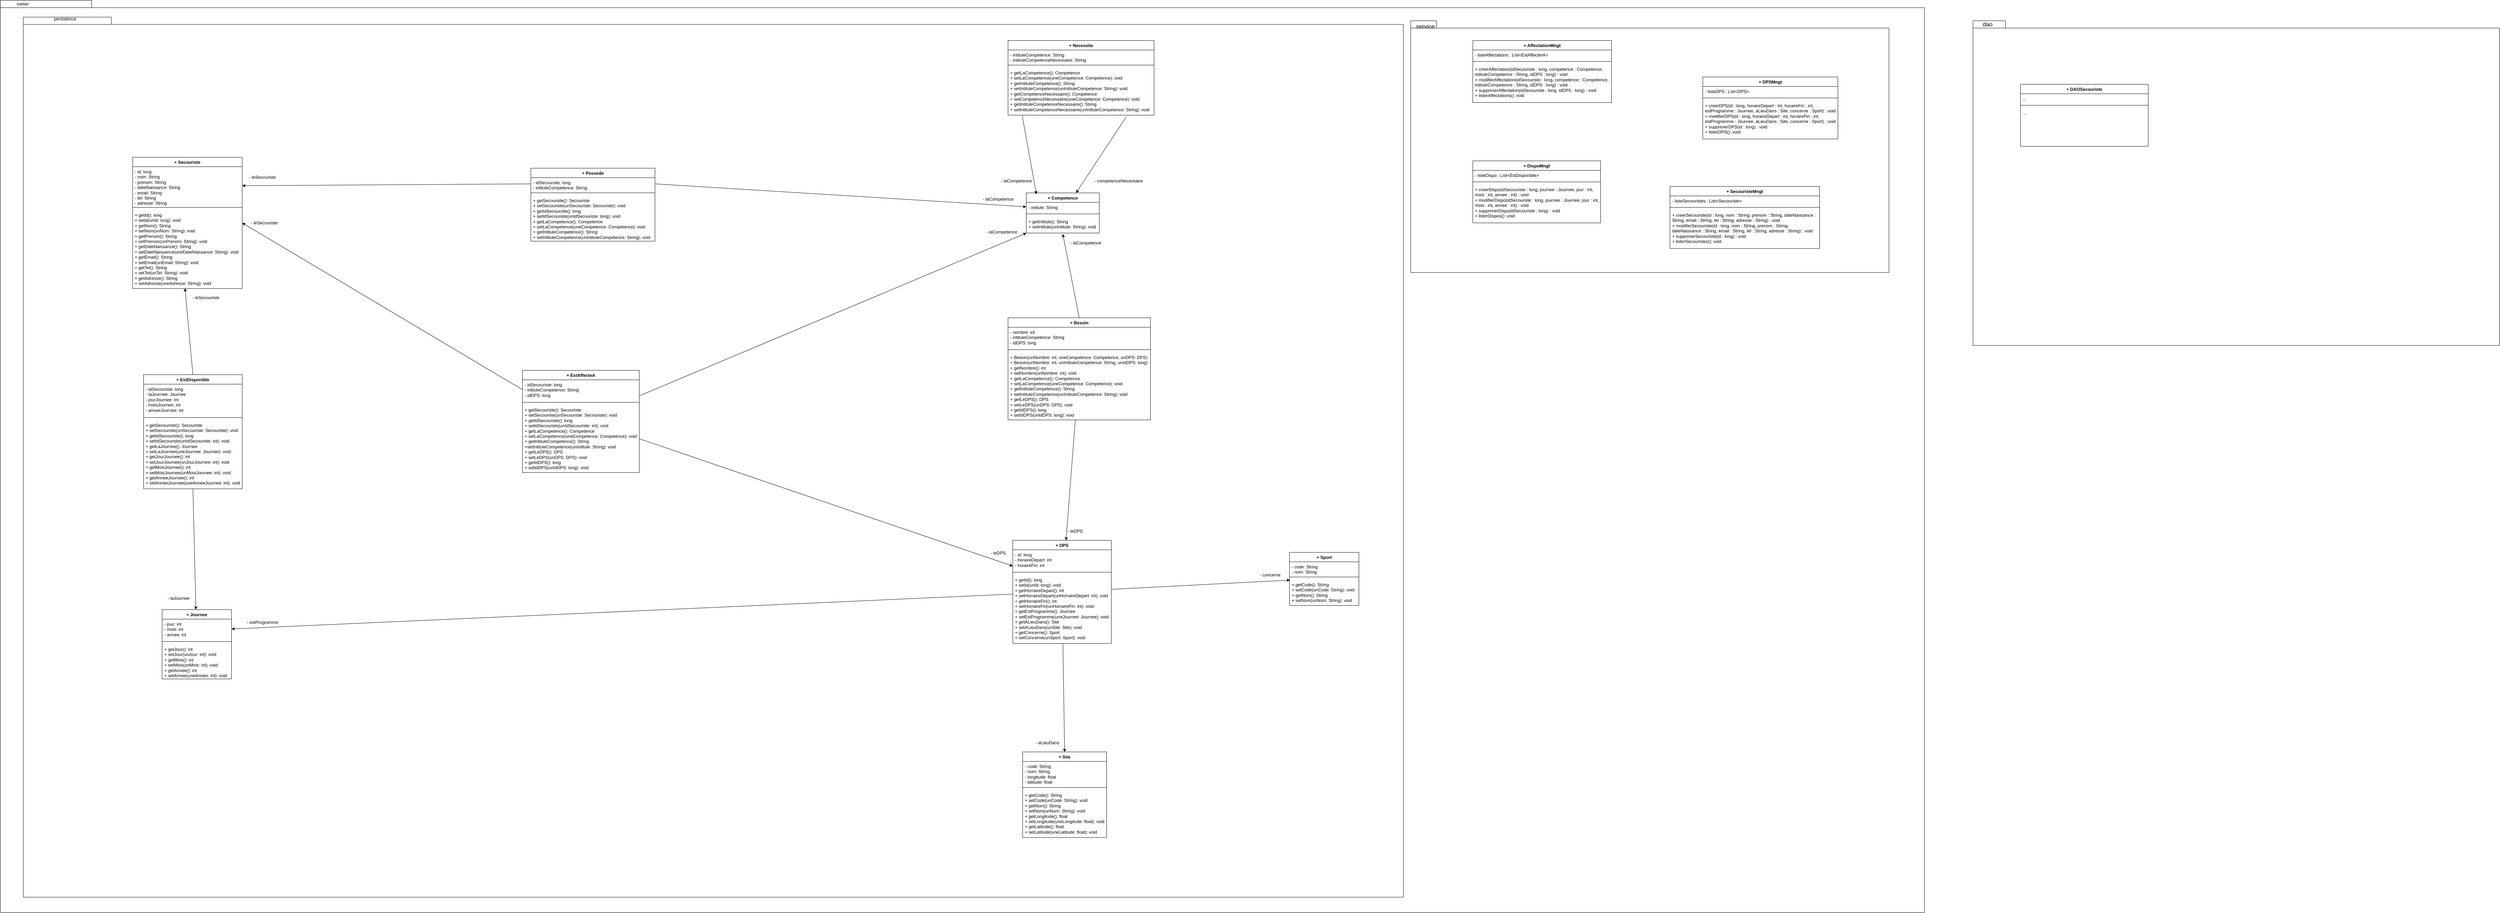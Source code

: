 <mxfile>
    <diagram id="C5RBs43oDa-KdzZeNtuy" name="Page-1">
        <mxGraphModel dx="1279" dy="362" grid="1" gridSize="10" guides="1" tooltips="1" connect="1" arrows="1" fold="1" page="1" pageScale="1" pageWidth="827" pageHeight="1169" math="0" shadow="0">
            <root>
                <mxCell id="WIyWlLk6GJQsqaUBKTNV-0"/>
                <mxCell id="WIyWlLk6GJQsqaUBKTNV-1" parent="WIyWlLk6GJQsqaUBKTNV-0"/>
                <mxCell id="ft2vWSQbbDp8k2CjRcFA-7" value="" style="group" parent="WIyWlLk6GJQsqaUBKTNV-1" vertex="1" connectable="0">
                    <mxGeometry x="-413" y="170" width="6013" height="2500" as="geometry"/>
                </mxCell>
                <mxCell id="ft2vWSQbbDp8k2CjRcFA-8" value="" style="shape=folder;fontStyle=1;spacingTop=10;tabWidth=250;tabHeight=20;tabPosition=left;html=1;whiteSpace=wrap;" parent="ft2vWSQbbDp8k2CjRcFA-7" vertex="1">
                    <mxGeometry width="5270" height="2500" as="geometry"/>
                </mxCell>
                <mxCell id="ft2vWSQbbDp8k2CjRcFA-9" value="metier" style="text;html=1;align=center;verticalAlign=middle;whiteSpace=wrap;rounded=0;" parent="ft2vWSQbbDp8k2CjRcFA-7" vertex="1">
                    <mxGeometry x="1.648" y="3.995" width="119.278" height="11.194" as="geometry"/>
                </mxCell>
                <mxCell id="ft2vWSQbbDp8k2CjRcFA-13" value="" style="group" parent="ft2vWSQbbDp8k2CjRcFA-7" vertex="1" connectable="0">
                    <mxGeometry x="62.778" y="55.872" width="5560.848" height="2402.235" as="geometry"/>
                </mxCell>
                <mxCell id="ft2vWSQbbDp8k2CjRcFA-11" value="" style="shape=folder;fontStyle=1;spacingTop=10;tabWidth=70;tabHeight=20;tabPosition=left;html=1;whiteSpace=wrap;" parent="ft2vWSQbbDp8k2CjRcFA-13" vertex="1">
                    <mxGeometry y="-10" width="3780" height="2412.23" as="geometry"/>
                </mxCell>
                <mxCell id="ft2vWSQbbDp8k2CjRcFA-14" value="+ Sport" style="swimlane;fontStyle=1;align=center;verticalAlign=top;childLayout=stackLayout;horizontal=1;startSize=26;horizontalStack=0;resizeParent=1;resizeParentMax=0;resizeLast=0;collapsible=1;marginBottom=0;whiteSpace=wrap;html=1;" parent="ft2vWSQbbDp8k2CjRcFA-13" vertex="1">
                    <mxGeometry x="3468.219" y="1457.131" width="190" height="145.495" as="geometry">
                        <mxRectangle x="4737.219" y="1374.131" width="313.889" height="55.97" as="alternateBounds"/>
                    </mxGeometry>
                </mxCell>
                <mxCell id="ft2vWSQbbDp8k2CjRcFA-15" value="- code: String&lt;div&gt;- nom: String&lt;/div&gt;" style="text;strokeColor=none;fillColor=none;align=left;verticalAlign=top;spacingLeft=4;spacingRight=4;overflow=hidden;rotatable=0;points=[[0,0.5],[1,0.5]];portConstraint=eastwest;whiteSpace=wrap;html=1;" parent="ft2vWSQbbDp8k2CjRcFA-14" vertex="1">
                    <mxGeometry y="26" width="190" height="34" as="geometry"/>
                </mxCell>
                <mxCell id="ft2vWSQbbDp8k2CjRcFA-16" value="" style="line;strokeWidth=1;fillColor=none;align=left;verticalAlign=middle;spacingTop=-1;spacingLeft=3;spacingRight=3;rotatable=0;labelPosition=right;points=[];portConstraint=eastwest;strokeColor=inherit;" parent="ft2vWSQbbDp8k2CjRcFA-14" vertex="1">
                    <mxGeometry y="60" width="190" height="14.925" as="geometry"/>
                </mxCell>
                <mxCell id="ft2vWSQbbDp8k2CjRcFA-17" value="+ getCode(): String&lt;div&gt;+ setCode(unCode: String): void&lt;/div&gt;&lt;div&gt;+ getNom(): String&lt;div&gt;+ setNom(unNom: String): void&lt;/div&gt;&lt;/div&gt;" style="text;strokeColor=none;fillColor=none;align=left;verticalAlign=top;spacingLeft=4;spacingRight=4;overflow=hidden;rotatable=0;points=[[0,0.5],[1,0.5]];portConstraint=eastwest;whiteSpace=wrap;html=1;" parent="ft2vWSQbbDp8k2CjRcFA-14" vertex="1">
                    <mxGeometry y="74.925" width="190" height="70.57" as="geometry"/>
                </mxCell>
                <mxCell id="Akj_Q5KGUya6kEIMWcKO-7" style="rounded=0;orthogonalLoop=1;jettySize=auto;html=1;" parent="ft2vWSQbbDp8k2CjRcFA-13" source="WQMvDcrjrdcJwykN7Dnw-6" target="WQMvDcrjrdcJwykN7Dnw-14" edge="1">
                    <mxGeometry relative="1" as="geometry"/>
                </mxCell>
                <mxCell id="WQMvDcrjrdcJwykN7Dnw-6" value="+ Besoin" style="swimlane;fontStyle=1;align=center;verticalAlign=top;childLayout=stackLayout;horizontal=1;startSize=26;horizontalStack=0;resizeParent=1;resizeParentMax=0;resizeLast=0;collapsible=1;marginBottom=0;whiteSpace=wrap;html=1;" parent="ft2vWSQbbDp8k2CjRcFA-13" vertex="1">
                    <mxGeometry x="2697.22" y="814.13" width="390" height="279.995" as="geometry">
                        <mxRectangle x="3637.222" y="804.131" width="282.5" height="55.97" as="alternateBounds"/>
                    </mxGeometry>
                </mxCell>
                <mxCell id="WQMvDcrjrdcJwykN7Dnw-7" value="- nombre: int&lt;div&gt;&lt;span style=&quot;background-color: transparent;&quot;&gt;- intituleCompetence: String&lt;/span&gt;&lt;/div&gt;&lt;div&gt;&lt;span style=&quot;background-color: transparent;&quot;&gt;- idDPS: long&lt;/span&gt;&lt;/div&gt;" style="text;strokeColor=none;fillColor=none;align=left;verticalAlign=top;spacingLeft=4;spacingRight=4;overflow=hidden;rotatable=0;points=[[0,0.5],[1,0.5]];portConstraint=eastwest;whiteSpace=wrap;html=1;" parent="WQMvDcrjrdcJwykN7Dnw-6" vertex="1">
                    <mxGeometry y="26" width="390" height="54" as="geometry"/>
                </mxCell>
                <mxCell id="WQMvDcrjrdcJwykN7Dnw-8" value="" style="line;strokeWidth=1;fillColor=none;align=left;verticalAlign=middle;spacingTop=-1;spacingLeft=3;spacingRight=3;rotatable=0;labelPosition=right;points=[];portConstraint=eastwest;strokeColor=inherit;" parent="WQMvDcrjrdcJwykN7Dnw-6" vertex="1">
                    <mxGeometry y="80" width="390" height="14.925" as="geometry"/>
                </mxCell>
                <mxCell id="WQMvDcrjrdcJwykN7Dnw-9" value="&lt;div&gt;+ Besoin(unNombre: int, uneCompetence: Competence, unDPS: DPS)&lt;/div&gt;&lt;div&gt;+ Besoin(unNombre: int, unIntituleCompetence: String, unIdDPS: long)&lt;/div&gt;+ getNombre(): int&lt;div&gt;+ setNombre(unNombre: int): void&lt;/div&gt;&lt;div&gt;+ getLaCompetence(): Competence&lt;/div&gt;&lt;div&gt;+ setLaCompetence(uneCompetence: Competence): void&lt;/div&gt;&lt;div&gt;+ getIntituleCompetence(): String&lt;/div&gt;&lt;div&gt;+ setIntituleCompetence(&lt;span style=&quot;background-color: transparent; color: light-dark(rgb(0, 0, 0), rgb(255, 255, 255));&quot;&gt;unIntituleCompetence: String&lt;/span&gt;&lt;span style=&quot;background-color: transparent; color: light-dark(rgb(0, 0, 0), rgb(255, 255, 255));&quot;&gt;): void&lt;/span&gt;&lt;/div&gt;&lt;div&gt;+ getLeDPS(): DPS&lt;/div&gt;&lt;div&gt;+ setLeDPS(unDPS: DPS): void&amp;nbsp;&lt;/div&gt;&lt;div&gt;+ getIdDPS(): long&lt;/div&gt;&lt;div&gt;+ setIdDPS(unIdDPS: long): void&lt;/div&gt;" style="text;strokeColor=none;fillColor=none;align=left;verticalAlign=top;spacingLeft=4;spacingRight=4;overflow=hidden;rotatable=0;points=[[0,0.5],[1,0.5]];portConstraint=eastwest;whiteSpace=wrap;html=1;" parent="WQMvDcrjrdcJwykN7Dnw-6" vertex="1">
                    <mxGeometry y="94.925" width="390" height="185.07" as="geometry"/>
                </mxCell>
                <mxCell id="ft2vWSQbbDp8k2CjRcFA-18" value="+ Site" style="swimlane;fontStyle=1;align=center;verticalAlign=top;childLayout=stackLayout;horizontal=1;startSize=26;horizontalStack=0;resizeParent=1;resizeParentMax=0;resizeLast=0;collapsible=1;marginBottom=0;whiteSpace=wrap;html=1;" parent="ft2vWSQbbDp8k2CjRcFA-13" vertex="1">
                    <mxGeometry x="2737.226" y="2004.126" width="230" height="234.615" as="geometry">
                        <mxRectangle x="940" y="1399.992" width="100" height="40.075" as="alternateBounds"/>
                    </mxGeometry>
                </mxCell>
                <mxCell id="ft2vWSQbbDp8k2CjRcFA-19" value="- code: String&lt;div&gt;- nom: String&lt;/div&gt;&lt;div&gt;- longitude: float&lt;/div&gt;&lt;div&gt;- latitude: float&lt;/div&gt;" style="text;strokeColor=none;fillColor=none;align=left;verticalAlign=top;spacingLeft=4;spacingRight=4;overflow=hidden;rotatable=0;points=[[0,0.5],[1,0.5]];portConstraint=eastwest;whiteSpace=wrap;html=1;" parent="ft2vWSQbbDp8k2CjRcFA-18" vertex="1">
                    <mxGeometry y="26" width="230" height="64" as="geometry"/>
                </mxCell>
                <mxCell id="ft2vWSQbbDp8k2CjRcFA-20" value="" style="line;strokeWidth=1;fillColor=none;align=left;verticalAlign=middle;spacingTop=-1;spacingLeft=3;spacingRight=3;rotatable=0;labelPosition=right;points=[];portConstraint=eastwest;strokeColor=inherit;" parent="ft2vWSQbbDp8k2CjRcFA-18" vertex="1">
                    <mxGeometry y="90" width="230" height="14.925" as="geometry"/>
                </mxCell>
                <mxCell id="ft2vWSQbbDp8k2CjRcFA-21" value="+ getCode(): String&lt;div&gt;+ setCode(unCode: String): void&lt;/div&gt;&lt;div&gt;+ getNom(): String&lt;div&gt;+ setNom(unNom: String): void&lt;/div&gt;&lt;div&gt;+ getLongitude(): float&lt;div&gt;+ setLongitude(uneLongitude: float): void&lt;/div&gt;&lt;div&gt;+ getLatitude(): float&lt;div&gt;+ setLatitude(uneLatitude: float): void&lt;/div&gt;&lt;/div&gt;&lt;/div&gt;&lt;/div&gt;" style="text;strokeColor=none;fillColor=none;align=left;verticalAlign=top;spacingLeft=4;spacingRight=4;overflow=hidden;rotatable=0;points=[[0,0.5],[1,0.5]];portConstraint=eastwest;whiteSpace=wrap;html=1;" parent="ft2vWSQbbDp8k2CjRcFA-18" vertex="1">
                    <mxGeometry y="104.925" width="230" height="129.69" as="geometry"/>
                </mxCell>
                <mxCell id="WQMvDcrjrdcJwykN7Dnw-10" value="+ Competence" style="swimlane;fontStyle=1;align=center;verticalAlign=top;childLayout=stackLayout;horizontal=1;startSize=26;horizontalStack=0;resizeParent=1;resizeParentMax=0;resizeLast=0;collapsible=1;marginBottom=0;whiteSpace=wrap;html=1;" parent="ft2vWSQbbDp8k2CjRcFA-13" vertex="1">
                    <mxGeometry x="2747.22" y="471.94" width="200" height="109.995" as="geometry">
                        <mxRectangle x="2236" y="265.36" width="191.111" height="55.97" as="alternateBounds"/>
                    </mxGeometry>
                </mxCell>
                <mxCell id="WQMvDcrjrdcJwykN7Dnw-11" value="- intitule: String" style="text;strokeColor=none;fillColor=none;align=left;verticalAlign=top;spacingLeft=4;spacingRight=4;overflow=hidden;rotatable=0;points=[[0,0.5],[1,0.5]];portConstraint=eastwest;whiteSpace=wrap;html=1;" parent="WQMvDcrjrdcJwykN7Dnw-10" vertex="1">
                    <mxGeometry y="26" width="200" height="24" as="geometry"/>
                </mxCell>
                <mxCell id="WQMvDcrjrdcJwykN7Dnw-12" value="" style="line;strokeWidth=1;fillColor=none;align=left;verticalAlign=middle;spacingTop=-1;spacingLeft=3;spacingRight=3;rotatable=0;labelPosition=right;points=[];portConstraint=eastwest;strokeColor=inherit;" parent="WQMvDcrjrdcJwykN7Dnw-10" vertex="1">
                    <mxGeometry y="50" width="200" height="14.925" as="geometry"/>
                </mxCell>
                <mxCell id="WQMvDcrjrdcJwykN7Dnw-13" value="&lt;div&gt;&lt;div&gt;+ getIntitule(): String&lt;/div&gt;&lt;/div&gt;&lt;div&gt;+ setIntitule(unIntitule: String): void&lt;/div&gt;" style="text;strokeColor=none;fillColor=none;align=left;verticalAlign=top;spacingLeft=4;spacingRight=4;overflow=hidden;rotatable=0;points=[[0,0.5],[1,0.5]];portConstraint=eastwest;whiteSpace=wrap;html=1;" parent="WQMvDcrjrdcJwykN7Dnw-10" vertex="1">
                    <mxGeometry y="64.925" width="200" height="45.07" as="geometry"/>
                </mxCell>
                <mxCell id="ft2vWSQbbDp8k2CjRcFA-22" value="+ Secouriste" style="swimlane;fontStyle=1;align=center;verticalAlign=top;childLayout=stackLayout;horizontal=1;startSize=26;horizontalStack=0;resizeParent=1;resizeParentMax=0;resizeLast=0;collapsible=1;marginBottom=0;whiteSpace=wrap;html=1;" parent="ft2vWSQbbDp8k2CjRcFA-13" vertex="1">
                    <mxGeometry x="299.582" y="374.13" width="300" height="359.995" as="geometry">
                        <mxRectangle x="50" y="60" width="100" height="30" as="alternateBounds"/>
                    </mxGeometry>
                </mxCell>
                <mxCell id="ft2vWSQbbDp8k2CjRcFA-23" value="- id: long&lt;div&gt;- nom: String&lt;/div&gt;&lt;div&gt;- prenom: String&lt;/div&gt;&lt;div&gt;- dateNaissance: String&lt;/div&gt;&lt;div&gt;- email: String&lt;/div&gt;&lt;div&gt;- tel: String&lt;/div&gt;&lt;div&gt;- adresse: String&lt;/div&gt;" style="text;strokeColor=none;fillColor=none;align=left;verticalAlign=top;spacingLeft=4;spacingRight=4;overflow=hidden;rotatable=0;points=[[0,0.5],[1,0.5]];portConstraint=eastwest;whiteSpace=wrap;html=1;" parent="ft2vWSQbbDp8k2CjRcFA-22" vertex="1">
                    <mxGeometry y="26" width="300" height="104" as="geometry"/>
                </mxCell>
                <mxCell id="ft2vWSQbbDp8k2CjRcFA-24" value="" style="line;strokeWidth=1;fillColor=none;align=left;verticalAlign=middle;spacingTop=-1;spacingLeft=3;spacingRight=3;rotatable=0;labelPosition=right;points=[];portConstraint=eastwest;strokeColor=inherit;" parent="ft2vWSQbbDp8k2CjRcFA-22" vertex="1">
                    <mxGeometry y="130" width="300" height="14.925" as="geometry"/>
                </mxCell>
                <mxCell id="ft2vWSQbbDp8k2CjRcFA-25" value="+ getId(): long&lt;div&gt;+ setId(unId: long): void&lt;/div&gt;&lt;div&gt;+ getNom(): String&lt;div&gt;+ setNom(unNom: String): void&lt;/div&gt;&lt;/div&gt;&lt;div&gt;+ getPrenom(): String&lt;div&gt;+ setPrenom(unPrenom: String): void&lt;/div&gt;&lt;/div&gt;&lt;div&gt;+ getDateNaissance(): String&lt;div&gt;+ setDateNaissance(uneDateNaissance: String): void&lt;/div&gt;&lt;/div&gt;&lt;div&gt;+ getEmail(): String&lt;div&gt;+ setEmail(unEmail: String): void&lt;/div&gt;&lt;/div&gt;&lt;div&gt;+ getTel(): String&lt;div&gt;+ setTel(unTel: String): void&lt;/div&gt;&lt;/div&gt;&lt;div&gt;+ getAdresse(): String&lt;div&gt;+ setAdresse(uneAdresse: String): void&lt;/div&gt;&lt;/div&gt;" style="text;strokeColor=none;fillColor=none;align=left;verticalAlign=top;spacingLeft=4;spacingRight=4;overflow=hidden;rotatable=0;points=[[0,0.5],[1,0.5]];portConstraint=eastwest;whiteSpace=wrap;html=1;" parent="ft2vWSQbbDp8k2CjRcFA-22" vertex="1">
                    <mxGeometry y="144.925" width="300" height="215.07" as="geometry"/>
                </mxCell>
                <mxCell id="Akj_Q5KGUya6kEIMWcKO-8" style="rounded=0;orthogonalLoop=1;jettySize=auto;html=1;entryX=0.5;entryY=0;entryDx=0;entryDy=0;" parent="ft2vWSQbbDp8k2CjRcFA-13" source="WQMvDcrjrdcJwykN7Dnw-14" target="ft2vWSQbbDp8k2CjRcFA-18" edge="1">
                    <mxGeometry relative="1" as="geometry"/>
                </mxCell>
                <mxCell id="Akj_Q5KGUya6kEIMWcKO-10" style="rounded=0;orthogonalLoop=1;jettySize=auto;html=1;entryX=1;entryY=0.5;entryDx=0;entryDy=0;" parent="ft2vWSQbbDp8k2CjRcFA-13" source="WQMvDcrjrdcJwykN7Dnw-14" target="ft2vWSQbbDp8k2CjRcFA-35" edge="1">
                    <mxGeometry relative="1" as="geometry"/>
                </mxCell>
                <mxCell id="WQMvDcrjrdcJwykN7Dnw-14" value="+ DPS" style="swimlane;fontStyle=1;align=center;verticalAlign=top;childLayout=stackLayout;horizontal=1;startSize=26;horizontalStack=0;resizeParent=1;resizeParentMax=0;resizeLast=0;collapsible=1;marginBottom=0;whiteSpace=wrap;html=1;" parent="ft2vWSQbbDp8k2CjRcFA-13" vertex="1">
                    <mxGeometry x="2710.227" y="1424.13" width="270" height="282.715" as="geometry">
                        <mxRectangle x="990" y="1109.996" width="100" height="40.075" as="alternateBounds"/>
                    </mxGeometry>
                </mxCell>
                <mxCell id="WQMvDcrjrdcJwykN7Dnw-15" value="&lt;div&gt;- id: long&lt;/div&gt;&lt;div&gt;- horaireDepart: int&lt;/div&gt;&lt;div&gt;- horaireFin: int&lt;/div&gt;" style="text;strokeColor=none;fillColor=none;align=left;verticalAlign=top;spacingLeft=4;spacingRight=4;overflow=hidden;rotatable=0;points=[[0,0.5],[1,0.5]];portConstraint=eastwest;whiteSpace=wrap;html=1;" parent="WQMvDcrjrdcJwykN7Dnw-14" vertex="1">
                    <mxGeometry y="26" width="270" height="54" as="geometry"/>
                </mxCell>
                <mxCell id="WQMvDcrjrdcJwykN7Dnw-16" value="" style="line;strokeWidth=1;fillColor=none;align=left;verticalAlign=middle;spacingTop=-1;spacingLeft=3;spacingRight=3;rotatable=0;labelPosition=right;points=[];portConstraint=eastwest;strokeColor=inherit;" parent="WQMvDcrjrdcJwykN7Dnw-14" vertex="1">
                    <mxGeometry y="80" width="270" height="14.925" as="geometry"/>
                </mxCell>
                <mxCell id="WQMvDcrjrdcJwykN7Dnw-17" value="&lt;div&gt;&lt;div&gt;+ getId(): long&lt;/div&gt;&lt;/div&gt;&lt;div&gt;+ setId(unId: long): void&lt;/div&gt;&lt;div&gt;+ getHorraireDepart(): int&lt;/div&gt;&lt;div&gt;+ setHorraireDepart(unHorraireDepart: int): void&lt;/div&gt;&lt;div&gt;+ getHorraireFin(): int&lt;/div&gt;&lt;div&gt;+ setHorraireFin(unHorraireFin: int): void&lt;/div&gt;&lt;div&gt;+ getEstProgramme(): Journee&lt;/div&gt;&lt;div&gt;+ setEstProgramme(uneJournee: Journee): void&lt;/div&gt;&lt;div&gt;+ getALieuDans(): Site&lt;/div&gt;&lt;div&gt;+ setALieuDans(unSite: Site): void&lt;/div&gt;&lt;div&gt;+ getConcerne(): Sport&lt;/div&gt;&lt;div&gt;+ setConcerne(unSport: Sport): void&lt;/div&gt;" style="text;strokeColor=none;fillColor=none;align=left;verticalAlign=top;spacingLeft=4;spacingRight=4;overflow=hidden;rotatable=0;points=[[0,0.5],[1,0.5]];portConstraint=eastwest;whiteSpace=wrap;html=1;" parent="WQMvDcrjrdcJwykN7Dnw-14" vertex="1">
                    <mxGeometry y="94.925" width="270" height="187.79" as="geometry"/>
                </mxCell>
                <mxCell id="ft2vWSQbbDp8k2CjRcFA-26" value="+ Possede" style="swimlane;fontStyle=1;align=center;verticalAlign=top;childLayout=stackLayout;horizontal=1;startSize=26;horizontalStack=0;resizeParent=1;resizeParentMax=0;resizeLast=0;collapsible=1;marginBottom=0;whiteSpace=wrap;html=1;" parent="ft2vWSQbbDp8k2CjRcFA-13" vertex="1">
                    <mxGeometry x="1390.221" y="404.127" width="340" height="199.995" as="geometry">
                        <mxRectangle x="1381.111" y="130.597" width="313.889" height="55.97" as="alternateBounds"/>
                    </mxGeometry>
                </mxCell>
                <mxCell id="ft2vWSQbbDp8k2CjRcFA-27" value="&lt;div&gt;- idSecoursite: long&lt;/div&gt;&lt;div&gt;&lt;span style=&quot;background-color: transparent;&quot;&gt;- intituleCompetence: String&lt;/span&gt;&lt;/div&gt;" style="text;strokeColor=none;fillColor=none;align=left;verticalAlign=top;spacingLeft=4;spacingRight=4;overflow=hidden;rotatable=0;points=[[0,0.5],[1,0.5]];portConstraint=eastwest;whiteSpace=wrap;html=1;" parent="ft2vWSQbbDp8k2CjRcFA-26" vertex="1">
                    <mxGeometry y="26" width="340" height="34" as="geometry"/>
                </mxCell>
                <mxCell id="ft2vWSQbbDp8k2CjRcFA-28" value="" style="line;strokeWidth=1;fillColor=none;align=left;verticalAlign=middle;spacingTop=-1;spacingLeft=3;spacingRight=3;rotatable=0;labelPosition=right;points=[];portConstraint=eastwest;strokeColor=inherit;" parent="ft2vWSQbbDp8k2CjRcFA-26" vertex="1">
                    <mxGeometry y="60" width="340" height="14.925" as="geometry"/>
                </mxCell>
                <mxCell id="ft2vWSQbbDp8k2CjRcFA-29" value="+ getSecouriste(): Secouriste&lt;div&gt;+ setSecouriste(unSecouriste: Secouriste): void&lt;/div&gt;&lt;div&gt;+ getIdSecoursite(): long&lt;/div&gt;&lt;div&gt;+ setIdSecouriste(unIdSecouriste: long): void&lt;/div&gt;&lt;div&gt;+ getLaCompetence(): Competence&lt;/div&gt;&lt;div&gt;+ setLaCompetence(uneCompetence: Competence): void&lt;/div&gt;&lt;div&gt;+ getIntituleCompetence(): String&lt;/div&gt;&lt;div&gt;+ setIntituleCompetence(unIntituleCompetence: String): void&lt;/div&gt;" style="text;strokeColor=none;fillColor=none;align=left;verticalAlign=top;spacingLeft=4;spacingRight=4;overflow=hidden;rotatable=0;points=[[0,0.5],[1,0.5]];portConstraint=eastwest;whiteSpace=wrap;html=1;" parent="ft2vWSQbbDp8k2CjRcFA-26" vertex="1">
                    <mxGeometry y="74.925" width="340" height="125.07" as="geometry"/>
                </mxCell>
                <mxCell id="ft2vWSQbbDp8k2CjRcFA-30" value="+ Necessite" style="swimlane;fontStyle=1;align=center;verticalAlign=top;childLayout=stackLayout;horizontal=1;startSize=26;horizontalStack=0;resizeParent=1;resizeParentMax=0;resizeLast=0;collapsible=1;marginBottom=0;whiteSpace=wrap;html=1;" parent="ft2vWSQbbDp8k2CjRcFA-13" vertex="1">
                    <mxGeometry x="2697.222" y="54.13" width="400" height="204.595" as="geometry">
                        <mxRectangle x="2861.777" y="94.13" width="191.111" height="55.97" as="alternateBounds"/>
                    </mxGeometry>
                </mxCell>
                <mxCell id="ft2vWSQbbDp8k2CjRcFA-31" value="&lt;div&gt;&lt;span style=&quot;background-color: transparent;&quot;&gt;- intituleCompetence: String&lt;/span&gt;&lt;/div&gt;&lt;div&gt;&lt;span style=&quot;background-color: transparent;&quot;&gt;- intituleCompetenceNecessaire: String&lt;/span&gt;&lt;/div&gt;" style="text;strokeColor=none;fillColor=none;align=left;verticalAlign=top;spacingLeft=4;spacingRight=4;overflow=hidden;rotatable=0;points=[[0,0.5],[1,0.5]];portConstraint=eastwest;whiteSpace=wrap;html=1;" parent="ft2vWSQbbDp8k2CjRcFA-30" vertex="1">
                    <mxGeometry y="26" width="400" height="34" as="geometry"/>
                </mxCell>
                <mxCell id="ft2vWSQbbDp8k2CjRcFA-32" value="" style="line;strokeWidth=1;fillColor=none;align=left;verticalAlign=middle;spacingTop=-1;spacingLeft=3;spacingRight=3;rotatable=0;labelPosition=right;points=[];portConstraint=eastwest;strokeColor=inherit;" parent="ft2vWSQbbDp8k2CjRcFA-30" vertex="1">
                    <mxGeometry y="60" width="400" height="14.925" as="geometry"/>
                </mxCell>
                <mxCell id="ft2vWSQbbDp8k2CjRcFA-33" value="&lt;div&gt;+ getLaCompetence(): Competence&lt;/div&gt;&lt;div&gt;+ setLaCompetence(uneCompetence: Competence): void&lt;/div&gt;&lt;div&gt;+ getIntituleCompetence(): String&lt;/div&gt;&lt;div&gt;+ setIntituleCompetence(unIntituleCompetence: String): void&lt;/div&gt;&lt;div&gt;+ getCompetenceNecessaire(): Competence&lt;/div&gt;&lt;div&gt;+ setCompetenceNecessaire(uneCompetence: Competence): void&lt;/div&gt;&lt;div&gt;+ getIntituleCompetenceNecessaire(): String&lt;/div&gt;&lt;div&gt;+ setIntituleCompetenceNecessaire(unIntituleCompetence: String): void&lt;/div&gt;" style="text;strokeColor=none;fillColor=none;align=left;verticalAlign=top;spacingLeft=4;spacingRight=4;overflow=hidden;rotatable=0;points=[[0,0.5],[1,0.5]];portConstraint=eastwest;whiteSpace=wrap;html=1;" parent="ft2vWSQbbDp8k2CjRcFA-30" vertex="1">
                    <mxGeometry y="74.925" width="400" height="129.67" as="geometry"/>
                </mxCell>
                <mxCell id="ft2vWSQbbDp8k2CjRcFA-34" value="+ Journee" style="swimlane;fontStyle=1;align=center;verticalAlign=top;childLayout=stackLayout;horizontal=1;startSize=26;horizontalStack=0;resizeParent=1;resizeParentMax=0;resizeLast=0;collapsible=1;marginBottom=0;whiteSpace=wrap;html=1;" parent="ft2vWSQbbDp8k2CjRcFA-13" vertex="1">
                    <mxGeometry x="380.224" y="1614.127" width="190" height="189.995" as="geometry">
                        <mxRectangle x="240" y="1349.179" width="100" height="40.075" as="alternateBounds"/>
                    </mxGeometry>
                </mxCell>
                <mxCell id="ft2vWSQbbDp8k2CjRcFA-35" value="&lt;div&gt;- jour: int&lt;/div&gt;&lt;div&gt;- mois: int&lt;/div&gt;&lt;div&gt;- annee: int&lt;/div&gt;" style="text;strokeColor=none;fillColor=none;align=left;verticalAlign=top;spacingLeft=4;spacingRight=4;overflow=hidden;rotatable=0;points=[[0,0.5],[1,0.5]];portConstraint=eastwest;whiteSpace=wrap;html=1;" parent="ft2vWSQbbDp8k2CjRcFA-34" vertex="1">
                    <mxGeometry y="26" width="190" height="54" as="geometry"/>
                </mxCell>
                <mxCell id="ft2vWSQbbDp8k2CjRcFA-36" value="" style="line;strokeWidth=1;fillColor=none;align=left;verticalAlign=middle;spacingTop=-1;spacingLeft=3;spacingRight=3;rotatable=0;labelPosition=right;points=[];portConstraint=eastwest;strokeColor=inherit;" parent="ft2vWSQbbDp8k2CjRcFA-34" vertex="1">
                    <mxGeometry y="80" width="190" height="14.925" as="geometry"/>
                </mxCell>
                <mxCell id="ft2vWSQbbDp8k2CjRcFA-37" value="+ getJour(): int&lt;div&gt;+ setJour(unJour: int): void&lt;/div&gt;&lt;div&gt;+ getMois(): int&lt;/div&gt;&lt;div&gt;+ setMois(unMois: int): void&lt;/div&gt;&lt;div&gt;+ getAnnee(): int&lt;/div&gt;&lt;div&gt;+ setAnnee(uneAnnee: int): void&lt;/div&gt;" style="text;strokeColor=none;fillColor=none;align=left;verticalAlign=top;spacingLeft=4;spacingRight=4;overflow=hidden;rotatable=0;points=[[0,0.5],[1,0.5]];portConstraint=eastwest;whiteSpace=wrap;html=1;" parent="ft2vWSQbbDp8k2CjRcFA-34" vertex="1">
                    <mxGeometry y="94.925" width="190" height="95.07" as="geometry"/>
                </mxCell>
                <mxCell id="ft2vWSQbbDp8k2CjRcFA-38" style="rounded=0;orthogonalLoop=1;jettySize=auto;html=1;entryX=1;entryY=0.5;entryDx=0;entryDy=0;exitX=0;exitY=0.5;exitDx=0;exitDy=0;" parent="ft2vWSQbbDp8k2CjRcFA-13" source="WQMvDcrjrdcJwykN7Dnw-19" target="ft2vWSQbbDp8k2CjRcFA-22" edge="1">
                    <mxGeometry relative="1" as="geometry"/>
                </mxCell>
                <mxCell id="WQMvDcrjrdcJwykN7Dnw-18" value="+ EstAffecteA" style="swimlane;fontStyle=1;align=center;verticalAlign=top;childLayout=stackLayout;horizontal=1;startSize=26;horizontalStack=0;resizeParent=1;resizeParentMax=0;resizeLast=0;collapsible=1;marginBottom=0;whiteSpace=wrap;html=1;" parent="ft2vWSQbbDp8k2CjRcFA-13" vertex="1">
                    <mxGeometry x="1367.22" y="958.23" width="320" height="279.995" as="geometry">
                        <mxRectangle x="590" y="519.991" width="100" height="40.075" as="alternateBounds"/>
                    </mxGeometry>
                </mxCell>
                <mxCell id="WQMvDcrjrdcJwykN7Dnw-19" value="&lt;div&gt;- idSecouriste: long&lt;/div&gt;&lt;div&gt;&lt;span style=&quot;background-color: transparent;&quot;&gt;- intituleCompetence: String&lt;/span&gt;&lt;/div&gt;&lt;div&gt;&lt;span style=&quot;background-color: transparent;&quot;&gt;- idDPS: long&lt;/span&gt;&lt;/div&gt;" style="text;strokeColor=none;fillColor=none;align=left;verticalAlign=top;spacingLeft=4;spacingRight=4;overflow=hidden;rotatable=0;points=[[0,0.5],[1,0.5]];portConstraint=eastwest;whiteSpace=wrap;html=1;" parent="WQMvDcrjrdcJwykN7Dnw-18" vertex="1">
                    <mxGeometry y="26" width="320" height="54" as="geometry"/>
                </mxCell>
                <mxCell id="WQMvDcrjrdcJwykN7Dnw-20" value="" style="line;strokeWidth=1;fillColor=none;align=left;verticalAlign=middle;spacingTop=-1;spacingLeft=3;spacingRight=3;rotatable=0;labelPosition=right;points=[];portConstraint=eastwest;strokeColor=inherit;" parent="WQMvDcrjrdcJwykN7Dnw-18" vertex="1">
                    <mxGeometry y="80" width="320" height="14.925" as="geometry"/>
                </mxCell>
                <mxCell id="WQMvDcrjrdcJwykN7Dnw-21" value="&lt;div&gt;&lt;div&gt;+ getSecouriste(): Secouriste&lt;/div&gt;&lt;/div&gt;&lt;div&gt;+ setSecouriste(unSecouriste: Secouriste): void&lt;/div&gt;&lt;div&gt;+ getIdSecouriste(): long&lt;/div&gt;&lt;div&gt;+ setIdSecouriste(unIdSecouriste: int): void&lt;/div&gt;&lt;div&gt;+ getLaCompetence(): Competence&lt;/div&gt;&lt;div&gt;+ setLaCompetence(uneCompetence: Competence): void&lt;/div&gt;&lt;div&gt;+ getIntituleCompetence(): String&lt;/div&gt;&lt;div&gt;+setIntituleCompetence(unIntitule: String): void&lt;/div&gt;&lt;div&gt;+ getLeDPS(): DPS&lt;/div&gt;&lt;div&gt;+ setLeDPS(unDPS: DPS): void&lt;/div&gt;&lt;div&gt;+ getIdDPS(): long&lt;/div&gt;&lt;div&gt;+ setIdDPS(unIdDPS: long): void&lt;/div&gt;" style="text;strokeColor=none;fillColor=none;align=left;verticalAlign=top;spacingLeft=4;spacingRight=4;overflow=hidden;rotatable=0;points=[[0,0.5],[1,0.5]];portConstraint=eastwest;whiteSpace=wrap;html=1;" parent="WQMvDcrjrdcJwykN7Dnw-18" vertex="1">
                    <mxGeometry y="94.925" width="320" height="185.07" as="geometry"/>
                </mxCell>
                <mxCell id="Akj_Q5KGUya6kEIMWcKO-2" style="rounded=0;orthogonalLoop=1;jettySize=auto;html=1;exitX=0.5;exitY=1;exitDx=0;exitDy=0;" parent="ft2vWSQbbDp8k2CjRcFA-13" source="WQMvDcrjrdcJwykN7Dnw-22" target="ft2vWSQbbDp8k2CjRcFA-34" edge="1">
                    <mxGeometry relative="1" as="geometry"/>
                </mxCell>
                <mxCell id="WQMvDcrjrdcJwykN7Dnw-22" value="+ EstDisponible" style="swimlane;fontStyle=1;align=center;verticalAlign=top;childLayout=stackLayout;horizontal=1;startSize=26;horizontalStack=0;resizeParent=1;resizeParentMax=0;resizeLast=0;collapsible=1;marginBottom=0;whiteSpace=wrap;html=1;" parent="ft2vWSQbbDp8k2CjRcFA-13" vertex="1">
                    <mxGeometry x="329.583" y="970.147" width="270" height="312.715" as="geometry">
                        <mxRectangle x="60" y="520" width="100" height="30" as="alternateBounds"/>
                    </mxGeometry>
                </mxCell>
                <mxCell id="WQMvDcrjrdcJwykN7Dnw-23" value="&lt;div&gt;- idSecouriste: long&lt;/div&gt;&lt;div&gt;- laJournee: Journee&lt;/div&gt;&lt;div&gt;- jourJournee: int&lt;/div&gt;&lt;div&gt;- moisJournee: int&lt;/div&gt;&lt;div&gt;- anneeJournee: int&lt;/div&gt;" style="text;strokeColor=none;fillColor=none;align=left;verticalAlign=top;spacingLeft=4;spacingRight=4;overflow=hidden;rotatable=0;points=[[0,0.5],[1,0.5]];portConstraint=eastwest;whiteSpace=wrap;html=1;" parent="WQMvDcrjrdcJwykN7Dnw-22" vertex="1">
                    <mxGeometry y="26" width="270" height="84" as="geometry"/>
                </mxCell>
                <mxCell id="WQMvDcrjrdcJwykN7Dnw-24" value="" style="line;strokeWidth=1;fillColor=none;align=left;verticalAlign=middle;spacingTop=-1;spacingLeft=3;spacingRight=3;rotatable=0;labelPosition=right;points=[];portConstraint=eastwest;strokeColor=inherit;" parent="WQMvDcrjrdcJwykN7Dnw-22" vertex="1">
                    <mxGeometry y="110" width="270" height="14.925" as="geometry"/>
                </mxCell>
                <mxCell id="WQMvDcrjrdcJwykN7Dnw-25" value="&lt;div&gt;&lt;div&gt;+ getSecouriste(): Secouriste&lt;/div&gt;&lt;/div&gt;&lt;div&gt;+ setSecouriste(unSecouriste: Secouriste): void&lt;/div&gt;&lt;div&gt;+ getIdSecouriste(): long&lt;/div&gt;&lt;div&gt;+ setIdSecouriste(unIdSecouriste: int): void&lt;/div&gt;&lt;div&gt;+ getLaJournee(): Journee&lt;/div&gt;&lt;div&gt;+ setLaJournee(uneJournee: Journee): void&lt;/div&gt;&lt;div&gt;+ getJourJournee(): int&lt;/div&gt;&lt;div&gt;+ setJourJournee(unJourJournee: int): void&lt;/div&gt;&lt;div&gt;+&amp;nbsp;&lt;span style=&quot;background-color: transparent; color: light-dark(rgb(0, 0, 0), rgb(255, 255, 255));&quot;&gt;getMoisJournee(): int&lt;/span&gt;&lt;/div&gt;&lt;div&gt;+ s&lt;span style=&quot;background-color: transparent; color: light-dark(rgb(0, 0, 0), rgb(255, 255, 255));&quot;&gt;etMoisJournee(unMoisJournee: int): void&lt;/span&gt;&lt;/div&gt;&lt;div&gt;&lt;span style=&quot;background-color: transparent; color: light-dark(rgb(0, 0, 0), rgb(255, 255, 255));&quot;&gt;+ getAnneeJournee(): int&lt;/span&gt;&lt;/div&gt;&lt;div&gt;&lt;span style=&quot;background-color: transparent; color: light-dark(rgb(0, 0, 0), rgb(255, 255, 255));&quot;&gt;+ setAnneeJournee(uneAnneeJournee: int): void&lt;/span&gt;&lt;/div&gt;" style="text;strokeColor=none;fillColor=none;align=left;verticalAlign=top;spacingLeft=4;spacingRight=4;overflow=hidden;rotatable=0;points=[[0,0.5],[1,0.5]];portConstraint=eastwest;whiteSpace=wrap;html=1;" parent="WQMvDcrjrdcJwykN7Dnw-22" vertex="1">
                    <mxGeometry y="124.925" width="270" height="187.79" as="geometry"/>
                </mxCell>
                <mxCell id="ft2vWSQbbDp8k2CjRcFA-39" style="rounded=0;orthogonalLoop=1;jettySize=auto;html=1;entryX=0;entryY=1;entryDx=0;entryDy=0;exitX=1;exitY=0.25;exitDx=0;exitDy=0;" parent="ft2vWSQbbDp8k2CjRcFA-13" source="WQMvDcrjrdcJwykN7Dnw-18" target="WQMvDcrjrdcJwykN7Dnw-10" edge="1">
                    <mxGeometry relative="1" as="geometry">
                        <mxPoint x="2416.944" y="466.418" as="targetPoint"/>
                    </mxGeometry>
                </mxCell>
                <mxCell id="ft2vWSQbbDp8k2CjRcFA-40" style="rounded=0;orthogonalLoop=1;jettySize=auto;html=1;entryX=0;entryY=0.25;entryDx=0;entryDy=0;exitX=1;exitY=0.5;exitDx=0;exitDy=0;" parent="ft2vWSQbbDp8k2CjRcFA-13" source="WQMvDcrjrdcJwykN7Dnw-21" target="WQMvDcrjrdcJwykN7Dnw-14" edge="1">
                    <mxGeometry relative="1" as="geometry"/>
                </mxCell>
                <mxCell id="ft2vWSQbbDp8k2CjRcFA-41" style="rounded=0;orthogonalLoop=1;jettySize=auto;html=1;entryX=0.138;entryY=0.029;entryDx=0;entryDy=0;exitX=0.097;exitY=1.008;exitDx=0;exitDy=0;exitPerimeter=0;entryPerimeter=0;" parent="ft2vWSQbbDp8k2CjRcFA-13" source="ft2vWSQbbDp8k2CjRcFA-33" target="WQMvDcrjrdcJwykN7Dnw-10" edge="1">
                    <mxGeometry relative="1" as="geometry"/>
                </mxCell>
                <mxCell id="ft2vWSQbbDp8k2CjRcFA-42" style="rounded=0;orthogonalLoop=1;jettySize=auto;html=1;exitX=0.811;exitY=1.028;exitDx=0;exitDy=0;exitPerimeter=0;" parent="ft2vWSQbbDp8k2CjRcFA-13" source="ft2vWSQbbDp8k2CjRcFA-33" target="WQMvDcrjrdcJwykN7Dnw-10" edge="1">
                    <mxGeometry relative="1" as="geometry"/>
                </mxCell>
                <mxCell id="Akj_Q5KGUya6kEIMWcKO-1" style="rounded=0;orthogonalLoop=1;jettySize=auto;html=1;exitX=0.5;exitY=0;exitDx=0;exitDy=0;entryX=0.478;entryY=0.997;entryDx=0;entryDy=0;entryPerimeter=0;" parent="ft2vWSQbbDp8k2CjRcFA-13" source="WQMvDcrjrdcJwykN7Dnw-22" target="ft2vWSQbbDp8k2CjRcFA-25" edge="1">
                    <mxGeometry relative="1" as="geometry"/>
                </mxCell>
                <mxCell id="Akj_Q5KGUya6kEIMWcKO-4" style="rounded=0;orthogonalLoop=1;jettySize=auto;html=1;exitX=0;exitY=0.5;exitDx=0;exitDy=0;entryX=1;entryY=0.5;entryDx=0;entryDy=0;" parent="ft2vWSQbbDp8k2CjRcFA-13" source="ft2vWSQbbDp8k2CjRcFA-27" target="ft2vWSQbbDp8k2CjRcFA-23" edge="1">
                    <mxGeometry relative="1" as="geometry"/>
                </mxCell>
                <mxCell id="Akj_Q5KGUya6kEIMWcKO-5" style="rounded=0;orthogonalLoop=1;jettySize=auto;html=1;exitX=1;exitY=0.5;exitDx=0;exitDy=0;entryX=0;entryY=0.5;entryDx=0;entryDy=0;" parent="ft2vWSQbbDp8k2CjRcFA-13" source="ft2vWSQbbDp8k2CjRcFA-27" target="WQMvDcrjrdcJwykN7Dnw-11" edge="1">
                    <mxGeometry relative="1" as="geometry"/>
                </mxCell>
                <mxCell id="Akj_Q5KGUya6kEIMWcKO-6" style="rounded=0;orthogonalLoop=1;jettySize=auto;html=1;exitX=0.5;exitY=0;exitDx=0;exitDy=0;entryX=0.5;entryY=1.06;entryDx=0;entryDy=0;entryPerimeter=0;" parent="ft2vWSQbbDp8k2CjRcFA-13" source="WQMvDcrjrdcJwykN7Dnw-6" target="WQMvDcrjrdcJwykN7Dnw-13" edge="1">
                    <mxGeometry relative="1" as="geometry"/>
                </mxCell>
                <mxCell id="Akj_Q5KGUya6kEIMWcKO-9" style="rounded=0;orthogonalLoop=1;jettySize=auto;html=1;entryX=0.007;entryY=0.016;entryDx=0;entryDy=0;entryPerimeter=0;" parent="ft2vWSQbbDp8k2CjRcFA-13" source="WQMvDcrjrdcJwykN7Dnw-14" target="ft2vWSQbbDp8k2CjRcFA-17" edge="1">
                    <mxGeometry relative="1" as="geometry"/>
                </mxCell>
                <mxCell id="Akj_Q5KGUya6kEIMWcKO-11" value="- leSecouriste" style="text;html=1;align=center;verticalAlign=middle;whiteSpace=wrap;rounded=0;" parent="ft2vWSQbbDp8k2CjRcFA-13" vertex="1">
                    <mxGeometry x="460.22" y="744.13" width="79.78" height="30" as="geometry"/>
                </mxCell>
                <mxCell id="Akj_Q5KGUya6kEIMWcKO-12" value="- laJournee" style="text;html=1;align=center;verticalAlign=middle;whiteSpace=wrap;rounded=0;" parent="ft2vWSQbbDp8k2CjRcFA-13" vertex="1">
                    <mxGeometry x="390" y="1567.7" width="70.22" height="30" as="geometry"/>
                </mxCell>
                <mxCell id="6_dzDxeR3W1hItAcW-Ov-1" value="" style="shape=folder;fontStyle=1;spacingTop=10;tabWidth=70;tabHeight=20;tabPosition=left;html=1;whiteSpace=wrap;" parent="ft2vWSQbbDp8k2CjRcFA-13" vertex="1">
                    <mxGeometry x="3800.22" width="1309.78" height="690" as="geometry"/>
                </mxCell>
                <mxCell id="6_dzDxeR3W1hItAcW-Ov-2" value="service" style="text;strokeColor=none;fillColor=none;html=1;align=center;verticalAlign=middle;whiteSpace=wrap;rounded=0;fontSize=16;" parent="ft2vWSQbbDp8k2CjRcFA-13" vertex="1">
                    <mxGeometry x="3810.222" y="-0.002" width="60" height="30" as="geometry"/>
                </mxCell>
                <mxCell id="6_dzDxeR3W1hItAcW-Ov-3" value="+ AffectationMngt" style="swimlane;fontStyle=1;align=center;verticalAlign=top;childLayout=stackLayout;horizontal=1;startSize=26;horizontalStack=0;resizeParent=1;resizeParentMax=0;resizeLast=0;collapsible=1;marginBottom=0;whiteSpace=wrap;html=1;" parent="ft2vWSQbbDp8k2CjRcFA-13" vertex="1">
                    <mxGeometry x="3970.222" y="54.128" width="380" height="169.995" as="geometry">
                        <mxRectangle x="50" y="60" width="100" height="30" as="alternateBounds"/>
                    </mxGeometry>
                </mxCell>
                <mxCell id="6_dzDxeR3W1hItAcW-Ov-4" value="- listeAffectations : List&amp;lt;EstAffecterA&amp;gt;" style="text;strokeColor=none;fillColor=none;align=left;verticalAlign=top;spacingLeft=4;spacingRight=4;overflow=hidden;rotatable=0;points=[[0,0.5],[1,0.5]];portConstraint=eastwest;whiteSpace=wrap;html=1;" parent="6_dzDxeR3W1hItAcW-Ov-3" vertex="1">
                    <mxGeometry y="26" width="380" height="24" as="geometry"/>
                </mxCell>
                <mxCell id="6_dzDxeR3W1hItAcW-Ov-5" value="" style="line;strokeWidth=1;fillColor=none;align=left;verticalAlign=middle;spacingTop=-1;spacingLeft=3;spacingRight=3;rotatable=0;labelPosition=right;points=[];portConstraint=eastwest;strokeColor=inherit;" parent="6_dzDxeR3W1hItAcW-Ov-3" vertex="1">
                    <mxGeometry y="50" width="380" height="14.925" as="geometry"/>
                </mxCell>
                <mxCell id="6_dzDxeR3W1hItAcW-Ov-6" value="+ creerAffectation(idSecouriste : long, competence : Competence, intituleCompetence : String, idDPS : long) : void&lt;div&gt;+ modifierAffectation(&lt;span style=&quot;background-color: transparent; color: light-dark(rgb(0, 0, 0), rgb(255, 255, 255));&quot;&gt;idSecouriste : long, competence : Competence, intituleCompetence : String, idDPS : long) : void&lt;/span&gt;&lt;/div&gt;&lt;div&gt;&lt;span style=&quot;background-color: transparent; color: light-dark(rgb(0, 0, 0), rgb(255, 255, 255));&quot;&gt;+ supprimerAffectation(idSecouriste : long, idDPS : long) : void&lt;/span&gt;&lt;/div&gt;&lt;div&gt;&lt;span style=&quot;background-color: transparent; color: light-dark(rgb(0, 0, 0), rgb(255, 255, 255));&quot;&gt;+ listerAffectations(): void&lt;/span&gt;&lt;/div&gt;" style="text;strokeColor=none;fillColor=none;align=left;verticalAlign=top;spacingLeft=4;spacingRight=4;overflow=hidden;rotatable=0;points=[[0,0.5],[1,0.5]];portConstraint=eastwest;whiteSpace=wrap;html=1;" parent="6_dzDxeR3W1hItAcW-Ov-3" vertex="1">
                    <mxGeometry y="64.925" width="380" height="105.07" as="geometry"/>
                </mxCell>
                <mxCell id="6_dzDxeR3W1hItAcW-Ov-7" value="+ DispoMngt" style="swimlane;fontStyle=1;align=center;verticalAlign=top;childLayout=stackLayout;horizontal=1;startSize=26;horizontalStack=0;resizeParent=1;resizeParentMax=0;resizeLast=0;collapsible=1;marginBottom=0;whiteSpace=wrap;html=1;" parent="ft2vWSQbbDp8k2CjRcFA-13" vertex="1">
                    <mxGeometry x="3970.222" y="384.128" width="350" height="169.995" as="geometry">
                        <mxRectangle x="50" y="60" width="100" height="30" as="alternateBounds"/>
                    </mxGeometry>
                </mxCell>
                <mxCell id="6_dzDxeR3W1hItAcW-Ov-8" value="- listeDispo : List&amp;lt;EstDisponible&amp;gt;" style="text;strokeColor=none;fillColor=none;align=left;verticalAlign=top;spacingLeft=4;spacingRight=4;overflow=hidden;rotatable=0;points=[[0,0.5],[1,0.5]];portConstraint=eastwest;whiteSpace=wrap;html=1;" parent="6_dzDxeR3W1hItAcW-Ov-7" vertex="1">
                    <mxGeometry y="26" width="350" height="24" as="geometry"/>
                </mxCell>
                <mxCell id="6_dzDxeR3W1hItAcW-Ov-9" value="" style="line;strokeWidth=1;fillColor=none;align=left;verticalAlign=middle;spacingTop=-1;spacingLeft=3;spacingRight=3;rotatable=0;labelPosition=right;points=[];portConstraint=eastwest;strokeColor=inherit;" parent="6_dzDxeR3W1hItAcW-Ov-7" vertex="1">
                    <mxGeometry y="50" width="350" height="14.925" as="geometry"/>
                </mxCell>
                <mxCell id="6_dzDxeR3W1hItAcW-Ov-10" value="+ creerDispo(idSecouriste : long, journee : Journee, jour : int, mois : int, annee : int) : void&lt;div&gt;+ modifierDispo(idSecouriste : long, journee : Journee, jour : int, mois : int, annee : int) : void&lt;/div&gt;&lt;div&gt;+ supprimerDispo(idSecouriste : long) : void&lt;/div&gt;&lt;div&gt;&lt;span style=&quot;background-color: transparent; color: light-dark(rgb(0, 0, 0), rgb(255, 255, 255));&quot;&gt;+ listerDispos(): void&lt;/span&gt;&lt;/div&gt;" style="text;strokeColor=none;fillColor=none;align=left;verticalAlign=top;spacingLeft=4;spacingRight=4;overflow=hidden;rotatable=0;points=[[0,0.5],[1,0.5]];portConstraint=eastwest;whiteSpace=wrap;html=1;" parent="6_dzDxeR3W1hItAcW-Ov-7" vertex="1">
                    <mxGeometry y="64.925" width="350" height="105.07" as="geometry"/>
                </mxCell>
                <mxCell id="6_dzDxeR3W1hItAcW-Ov-11" value="+ SecouristeMngt" style="swimlane;fontStyle=1;align=center;verticalAlign=top;childLayout=stackLayout;horizontal=1;startSize=26;horizontalStack=0;resizeParent=1;resizeParentMax=0;resizeLast=0;collapsible=1;marginBottom=0;whiteSpace=wrap;html=1;" parent="ft2vWSQbbDp8k2CjRcFA-13" vertex="1">
                    <mxGeometry x="4510.222" y="454.128" width="410" height="169.995" as="geometry">
                        <mxRectangle x="50" y="60" width="100" height="30" as="alternateBounds"/>
                    </mxGeometry>
                </mxCell>
                <mxCell id="6_dzDxeR3W1hItAcW-Ov-12" value="- listeSecouristes : List&amp;lt;Secouriste&amp;gt;" style="text;strokeColor=none;fillColor=none;align=left;verticalAlign=top;spacingLeft=4;spacingRight=4;overflow=hidden;rotatable=0;points=[[0,0.5],[1,0.5]];portConstraint=eastwest;whiteSpace=wrap;html=1;" parent="6_dzDxeR3W1hItAcW-Ov-11" vertex="1">
                    <mxGeometry y="26" width="410" height="24" as="geometry"/>
                </mxCell>
                <mxCell id="6_dzDxeR3W1hItAcW-Ov-13" value="" style="line;strokeWidth=1;fillColor=none;align=left;verticalAlign=middle;spacingTop=-1;spacingLeft=3;spacingRight=3;rotatable=0;labelPosition=right;points=[];portConstraint=eastwest;strokeColor=inherit;" parent="6_dzDxeR3W1hItAcW-Ov-11" vertex="1">
                    <mxGeometry y="50" width="410" height="14.925" as="geometry"/>
                </mxCell>
                <mxCell id="6_dzDxeR3W1hItAcW-Ov-14" value="+ creerSecouriste(id : long, nom : String, prenom : String, dateNaissance : String, email : String, tel : String, adresse : String) : void&lt;div&gt;+ modifierSecouriste(id : long, nom : String, prenom : String, dateNaissance : String, email : String, tel : String, adresse : String) : void&lt;/div&gt;&lt;div&gt;+ supprimerSecouriste(id : long) : void&lt;/div&gt;&lt;div&gt;&lt;span style=&quot;background-color: transparent; color: light-dark(rgb(0, 0, 0), rgb(255, 255, 255));&quot;&gt;+ listerSecouristes(): void&lt;/span&gt;&lt;/div&gt;" style="text;strokeColor=none;fillColor=none;align=left;verticalAlign=top;spacingLeft=4;spacingRight=4;overflow=hidden;rotatable=0;points=[[0,0.5],[1,0.5]];portConstraint=eastwest;whiteSpace=wrap;html=1;" parent="6_dzDxeR3W1hItAcW-Ov-11" vertex="1">
                    <mxGeometry y="64.925" width="410" height="105.07" as="geometry"/>
                </mxCell>
                <mxCell id="6_dzDxeR3W1hItAcW-Ov-15" value="+ DPSMngt" style="swimlane;fontStyle=1;align=center;verticalAlign=top;childLayout=stackLayout;horizontal=1;startSize=26;horizontalStack=0;resizeParent=1;resizeParentMax=0;resizeLast=0;collapsible=1;marginBottom=0;whiteSpace=wrap;html=1;" parent="ft2vWSQbbDp8k2CjRcFA-13" vertex="1">
                    <mxGeometry x="4600.222" y="154.128" width="370" height="169.995" as="geometry">
                        <mxRectangle x="50" y="60" width="100" height="30" as="alternateBounds"/>
                    </mxGeometry>
                </mxCell>
                <mxCell id="6_dzDxeR3W1hItAcW-Ov-16" value="- listeDPS : List&amp;lt;DPS&amp;gt;" style="text;strokeColor=none;fillColor=none;align=left;verticalAlign=top;spacingLeft=4;spacingRight=4;overflow=hidden;rotatable=0;points=[[0,0.5],[1,0.5]];portConstraint=eastwest;whiteSpace=wrap;html=1;" parent="6_dzDxeR3W1hItAcW-Ov-15" vertex="1">
                    <mxGeometry y="26" width="370" height="24" as="geometry"/>
                </mxCell>
                <mxCell id="6_dzDxeR3W1hItAcW-Ov-17" value="" style="line;strokeWidth=1;fillColor=none;align=left;verticalAlign=middle;spacingTop=-1;spacingLeft=3;spacingRight=3;rotatable=0;labelPosition=right;points=[];portConstraint=eastwest;strokeColor=inherit;" parent="6_dzDxeR3W1hItAcW-Ov-15" vertex="1">
                    <mxGeometry y="50" width="370" height="14.925" as="geometry"/>
                </mxCell>
                <mxCell id="6_dzDxeR3W1hItAcW-Ov-18" value="+ creerDPS(id : long, horaireDepart : int, horaireFin : int, estProgramme : Journee, aLieuDans : Site, concerne : Sport) : void&lt;div&gt;+ modifierDPS(id : long, horaireDepart : int, horaireFin : int, estProgramme : Journee, aLieuDans : Site, concerne : Sport) : void&lt;/div&gt;&lt;div&gt;+ supprimerDPS(id : long) : void&lt;/div&gt;&lt;div&gt;&lt;span style=&quot;background-color: transparent; color: light-dark(rgb(0, 0, 0), rgb(255, 255, 255));&quot;&gt;+ listerDPS(): void&lt;/span&gt;&lt;/div&gt;" style="text;strokeColor=none;fillColor=none;align=left;verticalAlign=top;spacingLeft=4;spacingRight=4;overflow=hidden;rotatable=0;points=[[0,0.5],[1,0.5]];portConstraint=eastwest;whiteSpace=wrap;html=1;" parent="6_dzDxeR3W1hItAcW-Ov-15" vertex="1">
                    <mxGeometry y="64.925" width="370" height="105.07" as="geometry"/>
                </mxCell>
                <mxCell id="0" value="- estProgramme" style="text;html=1;align=center;verticalAlign=middle;whiteSpace=wrap;rounded=0;" vertex="1" parent="ft2vWSQbbDp8k2CjRcFA-13">
                    <mxGeometry x="610.22" y="1634.13" width="89.78" height="30" as="geometry"/>
                </mxCell>
                <mxCell id="1" value="- aLieuDans" style="text;html=1;align=center;verticalAlign=middle;whiteSpace=wrap;rounded=0;" vertex="1" parent="ft2vWSQbbDp8k2CjRcFA-13">
                    <mxGeometry x="2770.22" y="1964.13" width="70.22" height="30" as="geometry"/>
                </mxCell>
                <mxCell id="2" value="- concerne" style="text;html=1;align=center;verticalAlign=middle;whiteSpace=wrap;rounded=0;" vertex="1" parent="ft2vWSQbbDp8k2CjRcFA-13">
                    <mxGeometry x="3380.22" y="1504.13" width="70.22" height="30" as="geometry"/>
                </mxCell>
                <mxCell id="3" value="- leSecouriste" style="text;html=1;align=center;verticalAlign=middle;whiteSpace=wrap;rounded=0;" vertex="1" parent="ft2vWSQbbDp8k2CjRcFA-13">
                    <mxGeometry x="615.22" y="414.13" width="79.78" height="30" as="geometry"/>
                </mxCell>
                <mxCell id="4" value="- leSecouriste" style="text;html=1;align=center;verticalAlign=middle;whiteSpace=wrap;rounded=0;" vertex="1" parent="ft2vWSQbbDp8k2CjRcFA-13">
                    <mxGeometry x="620.22" y="539.13" width="79.78" height="30" as="geometry"/>
                </mxCell>
                <mxCell id="5" value="- laCompetence" style="text;html=1;align=center;verticalAlign=middle;whiteSpace=wrap;rounded=0;" vertex="1" parent="ft2vWSQbbDp8k2CjRcFA-13">
                    <mxGeometry x="2620" y="474.13" width="100" height="30" as="geometry"/>
                </mxCell>
                <mxCell id="6" value="- laCompetence" style="text;html=1;align=center;verticalAlign=middle;whiteSpace=wrap;rounded=0;" vertex="1" parent="ft2vWSQbbDp8k2CjRcFA-13">
                    <mxGeometry x="2670.22" y="424.13" width="100" height="30" as="geometry"/>
                </mxCell>
                <mxCell id="7" value="- laCompetence" style="text;html=1;align=center;verticalAlign=middle;whiteSpace=wrap;rounded=0;" vertex="1" parent="ft2vWSQbbDp8k2CjRcFA-13">
                    <mxGeometry x="2630.22" y="564.13" width="100" height="30" as="geometry"/>
                </mxCell>
                <mxCell id="8" value="- laCompetence" style="text;html=1;align=center;verticalAlign=middle;whiteSpace=wrap;rounded=0;" vertex="1" parent="ft2vWSQbbDp8k2CjRcFA-13">
                    <mxGeometry x="2860.22" y="594.13" width="100" height="30" as="geometry"/>
                </mxCell>
                <mxCell id="9" value="- competenceNecessaire" style="text;html=1;align=center;verticalAlign=middle;whiteSpace=wrap;rounded=0;" vertex="1" parent="ft2vWSQbbDp8k2CjRcFA-13">
                    <mxGeometry x="2930.22" y="424.13" width="139.78" height="30" as="geometry"/>
                </mxCell>
                <mxCell id="10" value="- leDPS" style="text;html=1;align=center;verticalAlign=middle;whiteSpace=wrap;rounded=0;" vertex="1" parent="ft2vWSQbbDp8k2CjRcFA-13">
                    <mxGeometry x="2620" y="1444.13" width="100" height="30" as="geometry"/>
                </mxCell>
                <mxCell id="11" value="- leDPS" style="text;html=1;align=center;verticalAlign=middle;whiteSpace=wrap;rounded=0;" vertex="1" parent="ft2vWSQbbDp8k2CjRcFA-13">
                    <mxGeometry x="2831.22" y="1384.13" width="100" height="30" as="geometry"/>
                </mxCell>
                <mxCell id="ft2vWSQbbDp8k2CjRcFA-12" value="persistence" style="text;html=1;align=center;verticalAlign=middle;whiteSpace=wrap;rounded=0;" parent="ft2vWSQbbDp8k2CjRcFA-7" vertex="1">
                    <mxGeometry x="32.999" y="39.999" width="288.778" height="21.096" as="geometry"/>
                </mxCell>
                <mxCell id="6_dzDxeR3W1hItAcW-Ov-19" value="" style="shape=folder;fontStyle=1;spacingTop=10;tabWidth=40;tabHeight=20;tabPosition=left;html=1;whiteSpace=wrap;" parent="ft2vWSQbbDp8k2CjRcFA-7" vertex="1">
                    <mxGeometry x="5403" y="55.87" width="1442" height="890" as="geometry"/>
                </mxCell>
                <mxCell id="6_dzDxeR3W1hItAcW-Ov-27" value="dao" style="text;strokeColor=none;fillColor=none;html=1;align=center;verticalAlign=middle;whiteSpace=wrap;rounded=0;fontSize=16;" parent="ft2vWSQbbDp8k2CjRcFA-7" vertex="1">
                    <mxGeometry x="5413" y="50" width="60" height="30" as="geometry"/>
                </mxCell>
                <mxCell id="6_dzDxeR3W1hItAcW-Ov-21" value="+ DAOSecouriste" style="swimlane;fontStyle=1;align=center;verticalAlign=top;childLayout=stackLayout;horizontal=1;startSize=26;horizontalStack=0;resizeParent=1;resizeParentMax=0;resizeLast=0;collapsible=1;marginBottom=0;whiteSpace=wrap;html=1;" parent="WIyWlLk6GJQsqaUBKTNV-1" vertex="1">
                    <mxGeometry x="5120" y="400" width="350" height="169.995" as="geometry">
                        <mxRectangle x="50" y="60" width="100" height="30" as="alternateBounds"/>
                    </mxGeometry>
                </mxCell>
                <mxCell id="6_dzDxeR3W1hItAcW-Ov-22" value="..." style="text;strokeColor=none;fillColor=none;align=left;verticalAlign=top;spacingLeft=4;spacingRight=4;overflow=hidden;rotatable=0;points=[[0,0.5],[1,0.5]];portConstraint=eastwest;whiteSpace=wrap;html=1;" parent="6_dzDxeR3W1hItAcW-Ov-21" vertex="1">
                    <mxGeometry y="26" width="350" height="24" as="geometry"/>
                </mxCell>
                <mxCell id="6_dzDxeR3W1hItAcW-Ov-23" value="" style="line;strokeWidth=1;fillColor=none;align=left;verticalAlign=middle;spacingTop=-1;spacingLeft=3;spacingRight=3;rotatable=0;labelPosition=right;points=[];portConstraint=eastwest;strokeColor=inherit;" parent="6_dzDxeR3W1hItAcW-Ov-21" vertex="1">
                    <mxGeometry y="50" width="350" height="14.925" as="geometry"/>
                </mxCell>
                <mxCell id="6_dzDxeR3W1hItAcW-Ov-24" value="..." style="text;strokeColor=none;fillColor=none;align=left;verticalAlign=top;spacingLeft=4;spacingRight=4;overflow=hidden;rotatable=0;points=[[0,0.5],[1,0.5]];portConstraint=eastwest;whiteSpace=wrap;html=1;" parent="6_dzDxeR3W1hItAcW-Ov-21" vertex="1">
                    <mxGeometry y="64.925" width="350" height="105.07" as="geometry"/>
                </mxCell>
            </root>
        </mxGraphModel>
    </diagram>
</mxfile>